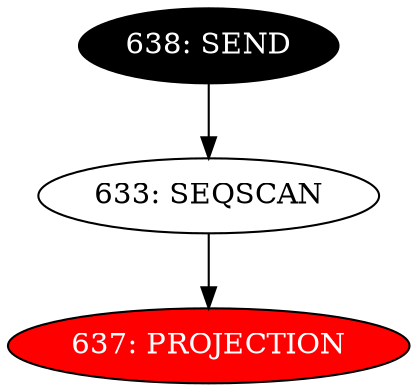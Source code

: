 digraph name {
633 [label="633: SEQSCAN" ];
633 -> 637;
637 [label="637: PROJECTION" fontcolor="white" style="filled" fillcolor="red"];
638 [label="638: SEND" fontcolor="white" style="filled" fillcolor="black"];
638 -> 633;

}

